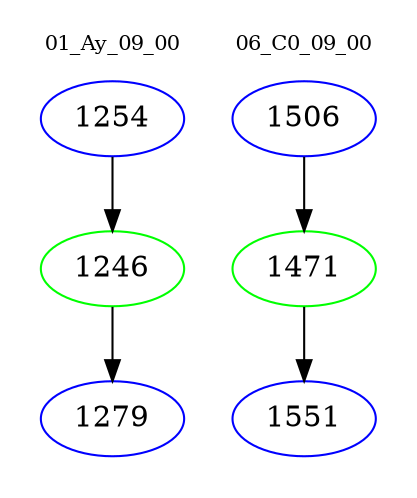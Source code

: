 digraph{
subgraph cluster_0 {
color = white
label = "01_Ay_09_00";
fontsize=10;
T0_1254 [label="1254", color="blue"]
T0_1254 -> T0_1246 [color="black"]
T0_1246 [label="1246", color="green"]
T0_1246 -> T0_1279 [color="black"]
T0_1279 [label="1279", color="blue"]
}
subgraph cluster_1 {
color = white
label = "06_C0_09_00";
fontsize=10;
T1_1506 [label="1506", color="blue"]
T1_1506 -> T1_1471 [color="black"]
T1_1471 [label="1471", color="green"]
T1_1471 -> T1_1551 [color="black"]
T1_1551 [label="1551", color="blue"]
}
}
